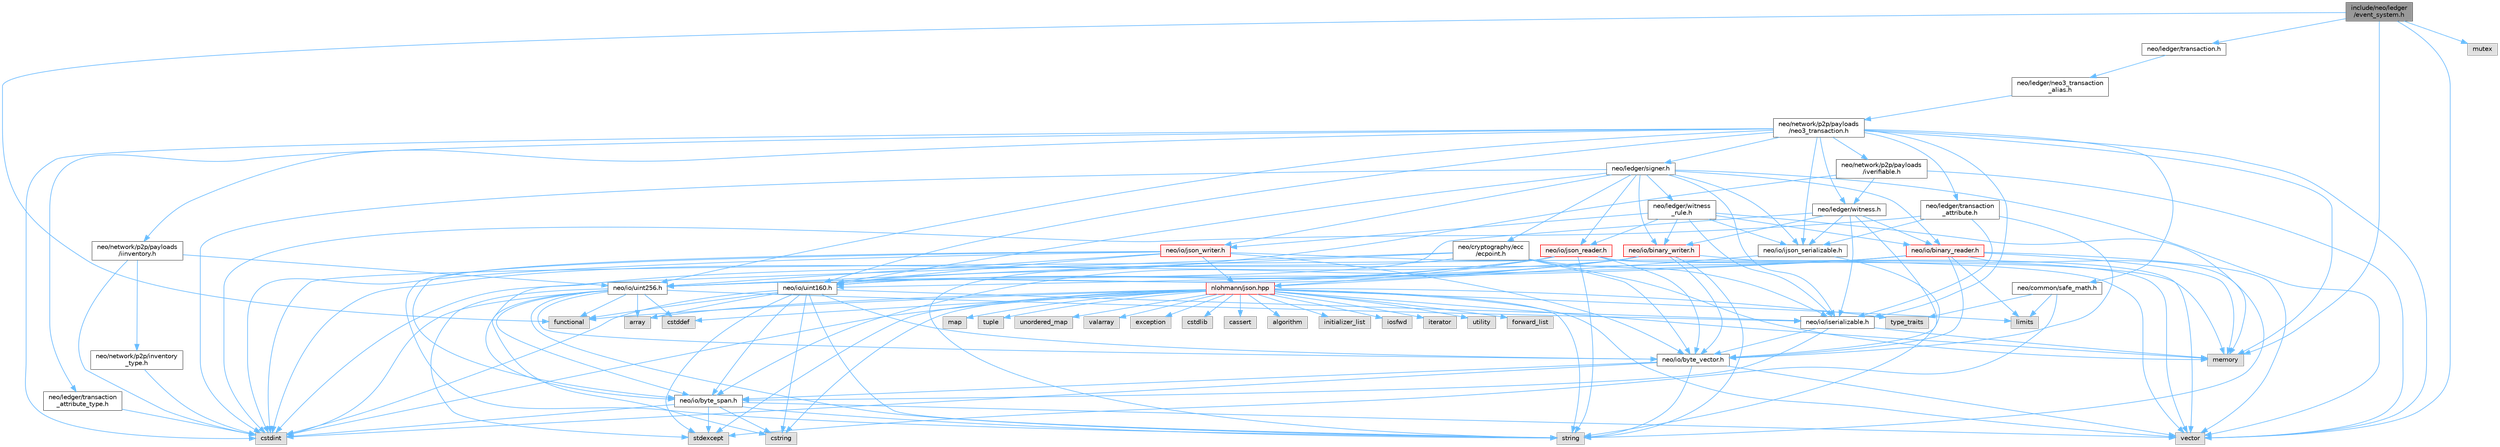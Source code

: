 digraph "include/neo/ledger/event_system.h"
{
 // LATEX_PDF_SIZE
  bgcolor="transparent";
  edge [fontname=Helvetica,fontsize=10,labelfontname=Helvetica,labelfontsize=10];
  node [fontname=Helvetica,fontsize=10,shape=box,height=0.2,width=0.4];
  Node1 [id="Node000001",label="include/neo/ledger\l/event_system.h",height=0.2,width=0.4,color="gray40", fillcolor="grey60", style="filled", fontcolor="black",tooltip=" "];
  Node1 -> Node2 [id="edge1_Node000001_Node000002",color="steelblue1",style="solid",tooltip=" "];
  Node2 [id="Node000002",label="functional",height=0.2,width=0.4,color="grey60", fillcolor="#E0E0E0", style="filled",tooltip=" "];
  Node1 -> Node3 [id="edge2_Node000001_Node000003",color="steelblue1",style="solid",tooltip=" "];
  Node3 [id="Node000003",label="memory",height=0.2,width=0.4,color="grey60", fillcolor="#E0E0E0", style="filled",tooltip=" "];
  Node1 -> Node4 [id="edge3_Node000001_Node000004",color="steelblue1",style="solid",tooltip=" "];
  Node4 [id="Node000004",label="mutex",height=0.2,width=0.4,color="grey60", fillcolor="#E0E0E0", style="filled",tooltip=" "];
  Node1 -> Node5 [id="edge4_Node000001_Node000005",color="steelblue1",style="solid",tooltip=" "];
  Node5 [id="Node000005",label="vector",height=0.2,width=0.4,color="grey60", fillcolor="#E0E0E0", style="filled",tooltip=" "];
  Node1 -> Node6 [id="edge5_Node000001_Node000006",color="steelblue1",style="solid",tooltip=" "];
  Node6 [id="Node000006",label="neo/ledger/transaction.h",height=0.2,width=0.4,color="grey40", fillcolor="white", style="filled",URL="$ledger_2transaction_8h.html",tooltip=" "];
  Node6 -> Node7 [id="edge6_Node000006_Node000007",color="steelblue1",style="solid",tooltip=" "];
  Node7 [id="Node000007",label="neo/ledger/neo3_transaction\l_alias.h",height=0.2,width=0.4,color="grey40", fillcolor="white", style="filled",URL="$neo3__transaction__alias_8h.html",tooltip=" "];
  Node7 -> Node8 [id="edge7_Node000007_Node000008",color="steelblue1",style="solid",tooltip=" "];
  Node8 [id="Node000008",label="neo/network/p2p/payloads\l/neo3_transaction.h",height=0.2,width=0.4,color="grey40", fillcolor="white", style="filled",URL="$neo3__transaction_8h.html",tooltip=" "];
  Node8 -> Node9 [id="edge8_Node000008_Node000009",color="steelblue1",style="solid",tooltip=" "];
  Node9 [id="Node000009",label="neo/common/safe_math.h",height=0.2,width=0.4,color="grey40", fillcolor="white", style="filled",URL="$safe__math_8h.html",tooltip=" "];
  Node9 -> Node10 [id="edge9_Node000009_Node000010",color="steelblue1",style="solid",tooltip=" "];
  Node10 [id="Node000010",label="limits",height=0.2,width=0.4,color="grey60", fillcolor="#E0E0E0", style="filled",tooltip=" "];
  Node9 -> Node11 [id="edge10_Node000009_Node000011",color="steelblue1",style="solid",tooltip=" "];
  Node11 [id="Node000011",label="stdexcept",height=0.2,width=0.4,color="grey60", fillcolor="#E0E0E0", style="filled",tooltip=" "];
  Node9 -> Node12 [id="edge11_Node000009_Node000012",color="steelblue1",style="solid",tooltip=" "];
  Node12 [id="Node000012",label="type_traits",height=0.2,width=0.4,color="grey60", fillcolor="#E0E0E0", style="filled",tooltip=" "];
  Node8 -> Node13 [id="edge12_Node000008_Node000013",color="steelblue1",style="solid",tooltip=" "];
  Node13 [id="Node000013",label="neo/io/ijson_serializable.h",height=0.2,width=0.4,color="grey40", fillcolor="white", style="filled",URL="$ijson__serializable_8h.html",tooltip=" "];
  Node13 -> Node14 [id="edge13_Node000013_Node000014",color="steelblue1",style="solid",tooltip=" "];
  Node14 [id="Node000014",label="nlohmann/json.hpp",height=0.2,width=0.4,color="red", fillcolor="#FFF0F0", style="filled",URL="$json_8hpp.html",tooltip=" "];
  Node14 -> Node15 [id="edge14_Node000014_Node000015",color="steelblue1",style="solid",tooltip=" "];
  Node15 [id="Node000015",label="algorithm",height=0.2,width=0.4,color="grey60", fillcolor="#E0E0E0", style="filled",tooltip=" "];
  Node14 -> Node16 [id="edge15_Node000014_Node000016",color="steelblue1",style="solid",tooltip=" "];
  Node16 [id="Node000016",label="cstddef",height=0.2,width=0.4,color="grey60", fillcolor="#E0E0E0", style="filled",tooltip=" "];
  Node14 -> Node2 [id="edge16_Node000014_Node000002",color="steelblue1",style="solid",tooltip=" "];
  Node14 -> Node17 [id="edge17_Node000014_Node000017",color="steelblue1",style="solid",tooltip=" "];
  Node17 [id="Node000017",label="initializer_list",height=0.2,width=0.4,color="grey60", fillcolor="#E0E0E0", style="filled",tooltip=" "];
  Node14 -> Node18 [id="edge18_Node000014_Node000018",color="steelblue1",style="solid",tooltip=" "];
  Node18 [id="Node000018",label="iosfwd",height=0.2,width=0.4,color="grey60", fillcolor="#E0E0E0", style="filled",tooltip=" "];
  Node14 -> Node19 [id="edge19_Node000014_Node000019",color="steelblue1",style="solid",tooltip=" "];
  Node19 [id="Node000019",label="iterator",height=0.2,width=0.4,color="grey60", fillcolor="#E0E0E0", style="filled",tooltip=" "];
  Node14 -> Node3 [id="edge20_Node000014_Node000003",color="steelblue1",style="solid",tooltip=" "];
  Node14 -> Node20 [id="edge21_Node000014_Node000020",color="steelblue1",style="solid",tooltip=" "];
  Node20 [id="Node000020",label="string",height=0.2,width=0.4,color="grey60", fillcolor="#E0E0E0", style="filled",tooltip=" "];
  Node14 -> Node21 [id="edge22_Node000014_Node000021",color="steelblue1",style="solid",tooltip=" "];
  Node21 [id="Node000021",label="utility",height=0.2,width=0.4,color="grey60", fillcolor="#E0E0E0", style="filled",tooltip=" "];
  Node14 -> Node5 [id="edge23_Node000014_Node000005",color="steelblue1",style="solid",tooltip=" "];
  Node14 -> Node22 [id="edge24_Node000014_Node000022",color="steelblue1",style="solid",tooltip=" "];
  Node22 [id="Node000022",label="array",height=0.2,width=0.4,color="grey60", fillcolor="#E0E0E0", style="filled",tooltip=" "];
  Node14 -> Node23 [id="edge25_Node000014_Node000023",color="steelblue1",style="solid",tooltip=" "];
  Node23 [id="Node000023",label="forward_list",height=0.2,width=0.4,color="grey60", fillcolor="#E0E0E0", style="filled",tooltip=" "];
  Node14 -> Node24 [id="edge26_Node000014_Node000024",color="steelblue1",style="solid",tooltip=" "];
  Node24 [id="Node000024",label="map",height=0.2,width=0.4,color="grey60", fillcolor="#E0E0E0", style="filled",tooltip=" "];
  Node14 -> Node25 [id="edge27_Node000014_Node000025",color="steelblue1",style="solid",tooltip=" "];
  Node25 [id="Node000025",label="tuple",height=0.2,width=0.4,color="grey60", fillcolor="#E0E0E0", style="filled",tooltip=" "];
  Node14 -> Node12 [id="edge28_Node000014_Node000012",color="steelblue1",style="solid",tooltip=" "];
  Node14 -> Node26 [id="edge29_Node000014_Node000026",color="steelblue1",style="solid",tooltip=" "];
  Node26 [id="Node000026",label="unordered_map",height=0.2,width=0.4,color="grey60", fillcolor="#E0E0E0", style="filled",tooltip=" "];
  Node14 -> Node27 [id="edge30_Node000014_Node000027",color="steelblue1",style="solid",tooltip=" "];
  Node27 [id="Node000027",label="valarray",height=0.2,width=0.4,color="grey60", fillcolor="#E0E0E0", style="filled",tooltip=" "];
  Node14 -> Node28 [id="edge31_Node000014_Node000028",color="steelblue1",style="solid",tooltip=" "];
  Node28 [id="Node000028",label="exception",height=0.2,width=0.4,color="grey60", fillcolor="#E0E0E0", style="filled",tooltip=" "];
  Node14 -> Node11 [id="edge32_Node000014_Node000011",color="steelblue1",style="solid",tooltip=" "];
  Node14 -> Node29 [id="edge33_Node000014_Node000029",color="steelblue1",style="solid",tooltip=" "];
  Node29 [id="Node000029",label="cstdint",height=0.2,width=0.4,color="grey60", fillcolor="#E0E0E0", style="filled",tooltip=" "];
  Node14 -> Node30 [id="edge34_Node000014_Node000030",color="steelblue1",style="solid",tooltip=" "];
  Node30 [id="Node000030",label="cstdlib",height=0.2,width=0.4,color="grey60", fillcolor="#E0E0E0", style="filled",tooltip=" "];
  Node14 -> Node31 [id="edge35_Node000014_Node000031",color="steelblue1",style="solid",tooltip=" "];
  Node31 [id="Node000031",label="cassert",height=0.2,width=0.4,color="grey60", fillcolor="#E0E0E0", style="filled",tooltip=" "];
  Node14 -> Node10 [id="edge36_Node000014_Node000010",color="steelblue1",style="solid",tooltip=" "];
  Node14 -> Node32 [id="edge37_Node000014_Node000032",color="steelblue1",style="solid",tooltip=" "];
  Node32 [id="Node000032",label="cstring",height=0.2,width=0.4,color="grey60", fillcolor="#E0E0E0", style="filled",tooltip=" "];
  Node13 -> Node20 [id="edge38_Node000013_Node000020",color="steelblue1",style="solid",tooltip=" "];
  Node8 -> Node43 [id="edge39_Node000008_Node000043",color="steelblue1",style="solid",tooltip=" "];
  Node43 [id="Node000043",label="neo/io/iserializable.h",height=0.2,width=0.4,color="grey40", fillcolor="white", style="filled",URL="$iserializable_8h.html",tooltip=" "];
  Node43 -> Node44 [id="edge40_Node000043_Node000044",color="steelblue1",style="solid",tooltip=" "];
  Node44 [id="Node000044",label="neo/io/byte_span.h",height=0.2,width=0.4,color="grey40", fillcolor="white", style="filled",URL="$io_2byte__span_8h.html",tooltip=" "];
  Node44 -> Node29 [id="edge41_Node000044_Node000029",color="steelblue1",style="solid",tooltip=" "];
  Node44 -> Node32 [id="edge42_Node000044_Node000032",color="steelblue1",style="solid",tooltip=" "];
  Node44 -> Node11 [id="edge43_Node000044_Node000011",color="steelblue1",style="solid",tooltip=" "];
  Node44 -> Node20 [id="edge44_Node000044_Node000020",color="steelblue1",style="solid",tooltip=" "];
  Node44 -> Node5 [id="edge45_Node000044_Node000005",color="steelblue1",style="solid",tooltip=" "];
  Node43 -> Node45 [id="edge46_Node000043_Node000045",color="steelblue1",style="solid",tooltip=" "];
  Node45 [id="Node000045",label="neo/io/byte_vector.h",height=0.2,width=0.4,color="grey40", fillcolor="white", style="filled",URL="$io_2byte__vector_8h.html",tooltip=" "];
  Node45 -> Node44 [id="edge47_Node000045_Node000044",color="steelblue1",style="solid",tooltip=" "];
  Node45 -> Node29 [id="edge48_Node000045_Node000029",color="steelblue1",style="solid",tooltip=" "];
  Node45 -> Node20 [id="edge49_Node000045_Node000020",color="steelblue1",style="solid",tooltip=" "];
  Node45 -> Node5 [id="edge50_Node000045_Node000005",color="steelblue1",style="solid",tooltip=" "];
  Node43 -> Node3 [id="edge51_Node000043_Node000003",color="steelblue1",style="solid",tooltip=" "];
  Node8 -> Node46 [id="edge52_Node000008_Node000046",color="steelblue1",style="solid",tooltip=" "];
  Node46 [id="Node000046",label="neo/io/uint160.h",height=0.2,width=0.4,color="grey40", fillcolor="white", style="filled",URL="$uint160_8h.html",tooltip=" "];
  Node46 -> Node44 [id="edge53_Node000046_Node000044",color="steelblue1",style="solid",tooltip=" "];
  Node46 -> Node45 [id="edge54_Node000046_Node000045",color="steelblue1",style="solid",tooltip=" "];
  Node46 -> Node43 [id="edge55_Node000046_Node000043",color="steelblue1",style="solid",tooltip=" "];
  Node46 -> Node22 [id="edge56_Node000046_Node000022",color="steelblue1",style="solid",tooltip=" "];
  Node46 -> Node29 [id="edge57_Node000046_Node000029",color="steelblue1",style="solid",tooltip=" "];
  Node46 -> Node32 [id="edge58_Node000046_Node000032",color="steelblue1",style="solid",tooltip=" "];
  Node46 -> Node2 [id="edge59_Node000046_Node000002",color="steelblue1",style="solid",tooltip=" "];
  Node46 -> Node11 [id="edge60_Node000046_Node000011",color="steelblue1",style="solid",tooltip=" "];
  Node46 -> Node20 [id="edge61_Node000046_Node000020",color="steelblue1",style="solid",tooltip=" "];
  Node8 -> Node47 [id="edge62_Node000008_Node000047",color="steelblue1",style="solid",tooltip=" "];
  Node47 [id="Node000047",label="neo/io/uint256.h",height=0.2,width=0.4,color="grey40", fillcolor="white", style="filled",URL="$uint256_8h.html",tooltip=" "];
  Node47 -> Node44 [id="edge63_Node000047_Node000044",color="steelblue1",style="solid",tooltip=" "];
  Node47 -> Node45 [id="edge64_Node000047_Node000045",color="steelblue1",style="solid",tooltip=" "];
  Node47 -> Node43 [id="edge65_Node000047_Node000043",color="steelblue1",style="solid",tooltip=" "];
  Node47 -> Node22 [id="edge66_Node000047_Node000022",color="steelblue1",style="solid",tooltip=" "];
  Node47 -> Node16 [id="edge67_Node000047_Node000016",color="steelblue1",style="solid",tooltip=" "];
  Node47 -> Node29 [id="edge68_Node000047_Node000029",color="steelblue1",style="solid",tooltip=" "];
  Node47 -> Node32 [id="edge69_Node000047_Node000032",color="steelblue1",style="solid",tooltip=" "];
  Node47 -> Node2 [id="edge70_Node000047_Node000002",color="steelblue1",style="solid",tooltip=" "];
  Node47 -> Node11 [id="edge71_Node000047_Node000011",color="steelblue1",style="solid",tooltip=" "];
  Node47 -> Node20 [id="edge72_Node000047_Node000020",color="steelblue1",style="solid",tooltip=" "];
  Node8 -> Node48 [id="edge73_Node000008_Node000048",color="steelblue1",style="solid",tooltip=" "];
  Node48 [id="Node000048",label="neo/ledger/signer.h",height=0.2,width=0.4,color="grey40", fillcolor="white", style="filled",URL="$signer_8h.html",tooltip=" "];
  Node48 -> Node49 [id="edge74_Node000048_Node000049",color="steelblue1",style="solid",tooltip=" "];
  Node49 [id="Node000049",label="neo/cryptography/ecc\l/ecpoint.h",height=0.2,width=0.4,color="grey40", fillcolor="white", style="filled",URL="$ecpoint_8h.html",tooltip=" "];
  Node49 -> Node44 [id="edge75_Node000049_Node000044",color="steelblue1",style="solid",tooltip=" "];
  Node49 -> Node45 [id="edge76_Node000049_Node000045",color="steelblue1",style="solid",tooltip=" "];
  Node49 -> Node43 [id="edge77_Node000049_Node000043",color="steelblue1",style="solid",tooltip=" "];
  Node49 -> Node47 [id="edge78_Node000049_Node000047",color="steelblue1",style="solid",tooltip=" "];
  Node49 -> Node3 [id="edge79_Node000049_Node000003",color="steelblue1",style="solid",tooltip=" "];
  Node49 -> Node20 [id="edge80_Node000049_Node000020",color="steelblue1",style="solid",tooltip=" "];
  Node48 -> Node50 [id="edge81_Node000048_Node000050",color="steelblue1",style="solid",tooltip=" "];
  Node50 [id="Node000050",label="neo/io/binary_reader.h",height=0.2,width=0.4,color="red", fillcolor="#FFF0F0", style="filled",URL="$binary__reader_8h.html",tooltip=" "];
  Node50 -> Node45 [id="edge82_Node000050_Node000045",color="steelblue1",style="solid",tooltip=" "];
  Node50 -> Node46 [id="edge83_Node000050_Node000046",color="steelblue1",style="solid",tooltip=" "];
  Node50 -> Node47 [id="edge84_Node000050_Node000047",color="steelblue1",style="solid",tooltip=" "];
  Node50 -> Node29 [id="edge85_Node000050_Node000029",color="steelblue1",style="solid",tooltip=" "];
  Node50 -> Node10 [id="edge86_Node000050_Node000010",color="steelblue1",style="solid",tooltip=" "];
  Node50 -> Node3 [id="edge87_Node000050_Node000003",color="steelblue1",style="solid",tooltip=" "];
  Node50 -> Node20 [id="edge88_Node000050_Node000020",color="steelblue1",style="solid",tooltip=" "];
  Node50 -> Node5 [id="edge89_Node000050_Node000005",color="steelblue1",style="solid",tooltip=" "];
  Node48 -> Node53 [id="edge90_Node000048_Node000053",color="steelblue1",style="solid",tooltip=" "];
  Node53 [id="Node000053",label="neo/io/binary_writer.h",height=0.2,width=0.4,color="red", fillcolor="#FFF0F0", style="filled",URL="$binary__writer_8h.html",tooltip=" "];
  Node53 -> Node44 [id="edge91_Node000053_Node000044",color="steelblue1",style="solid",tooltip=" "];
  Node53 -> Node45 [id="edge92_Node000053_Node000045",color="steelblue1",style="solid",tooltip=" "];
  Node53 -> Node46 [id="edge93_Node000053_Node000046",color="steelblue1",style="solid",tooltip=" "];
  Node53 -> Node47 [id="edge94_Node000053_Node000047",color="steelblue1",style="solid",tooltip=" "];
  Node53 -> Node29 [id="edge95_Node000053_Node000029",color="steelblue1",style="solid",tooltip=" "];
  Node53 -> Node20 [id="edge96_Node000053_Node000020",color="steelblue1",style="solid",tooltip=" "];
  Node53 -> Node5 [id="edge97_Node000053_Node000005",color="steelblue1",style="solid",tooltip=" "];
  Node48 -> Node13 [id="edge98_Node000048_Node000013",color="steelblue1",style="solid",tooltip=" "];
  Node48 -> Node43 [id="edge99_Node000048_Node000043",color="steelblue1",style="solid",tooltip=" "];
  Node48 -> Node54 [id="edge100_Node000048_Node000054",color="steelblue1",style="solid",tooltip=" "];
  Node54 [id="Node000054",label="neo/io/json_reader.h",height=0.2,width=0.4,color="red", fillcolor="#FFF0F0", style="filled",URL="$json__reader_8h.html",tooltip=" "];
  Node54 -> Node45 [id="edge101_Node000054_Node000045",color="steelblue1",style="solid",tooltip=" "];
  Node54 -> Node46 [id="edge102_Node000054_Node000046",color="steelblue1",style="solid",tooltip=" "];
  Node54 -> Node47 [id="edge103_Node000054_Node000047",color="steelblue1",style="solid",tooltip=" "];
  Node54 -> Node29 [id="edge104_Node000054_Node000029",color="steelblue1",style="solid",tooltip=" "];
  Node54 -> Node3 [id="edge105_Node000054_Node000003",color="steelblue1",style="solid",tooltip=" "];
  Node54 -> Node14 [id="edge106_Node000054_Node000014",color="steelblue1",style="solid",tooltip=" "];
  Node54 -> Node20 [id="edge107_Node000054_Node000020",color="steelblue1",style="solid",tooltip=" "];
  Node54 -> Node5 [id="edge108_Node000054_Node000005",color="steelblue1",style="solid",tooltip=" "];
  Node48 -> Node56 [id="edge109_Node000048_Node000056",color="steelblue1",style="solid",tooltip=" "];
  Node56 [id="Node000056",label="neo/io/json_writer.h",height=0.2,width=0.4,color="red", fillcolor="#FFF0F0", style="filled",URL="$json__writer_8h.html",tooltip=" "];
  Node56 -> Node44 [id="edge110_Node000056_Node000044",color="steelblue1",style="solid",tooltip=" "];
  Node56 -> Node45 [id="edge111_Node000056_Node000045",color="steelblue1",style="solid",tooltip=" "];
  Node56 -> Node46 [id="edge112_Node000056_Node000046",color="steelblue1",style="solid",tooltip=" "];
  Node56 -> Node47 [id="edge113_Node000056_Node000047",color="steelblue1",style="solid",tooltip=" "];
  Node56 -> Node29 [id="edge114_Node000056_Node000029",color="steelblue1",style="solid",tooltip=" "];
  Node56 -> Node14 [id="edge115_Node000056_Node000014",color="steelblue1",style="solid",tooltip=" "];
  Node56 -> Node20 [id="edge116_Node000056_Node000020",color="steelblue1",style="solid",tooltip=" "];
  Node56 -> Node5 [id="edge117_Node000056_Node000005",color="steelblue1",style="solid",tooltip=" "];
  Node48 -> Node46 [id="edge118_Node000048_Node000046",color="steelblue1",style="solid",tooltip=" "];
  Node48 -> Node57 [id="edge119_Node000048_Node000057",color="steelblue1",style="solid",tooltip=" "];
  Node57 [id="Node000057",label="neo/ledger/witness\l_rule.h",height=0.2,width=0.4,color="grey40", fillcolor="white", style="filled",URL="$witness__rule_8h.html",tooltip=" "];
  Node57 -> Node50 [id="edge120_Node000057_Node000050",color="steelblue1",style="solid",tooltip=" "];
  Node57 -> Node53 [id="edge121_Node000057_Node000053",color="steelblue1",style="solid",tooltip=" "];
  Node57 -> Node13 [id="edge122_Node000057_Node000013",color="steelblue1",style="solid",tooltip=" "];
  Node57 -> Node43 [id="edge123_Node000057_Node000043",color="steelblue1",style="solid",tooltip=" "];
  Node57 -> Node54 [id="edge124_Node000057_Node000054",color="steelblue1",style="solid",tooltip=" "];
  Node57 -> Node56 [id="edge125_Node000057_Node000056",color="steelblue1",style="solid",tooltip=" "];
  Node57 -> Node3 [id="edge126_Node000057_Node000003",color="steelblue1",style="solid",tooltip=" "];
  Node48 -> Node29 [id="edge127_Node000048_Node000029",color="steelblue1",style="solid",tooltip=" "];
  Node48 -> Node5 [id="edge128_Node000048_Node000005",color="steelblue1",style="solid",tooltip=" "];
  Node8 -> Node58 [id="edge129_Node000008_Node000058",color="steelblue1",style="solid",tooltip=" "];
  Node58 [id="Node000058",label="neo/ledger/transaction\l_attribute.h",height=0.2,width=0.4,color="grey40", fillcolor="white", style="filled",URL="$transaction__attribute_8h.html",tooltip=" "];
  Node58 -> Node45 [id="edge130_Node000058_Node000045",color="steelblue1",style="solid",tooltip=" "];
  Node58 -> Node13 [id="edge131_Node000058_Node000013",color="steelblue1",style="solid",tooltip=" "];
  Node58 -> Node43 [id="edge132_Node000058_Node000043",color="steelblue1",style="solid",tooltip=" "];
  Node58 -> Node29 [id="edge133_Node000058_Node000029",color="steelblue1",style="solid",tooltip=" "];
  Node8 -> Node59 [id="edge134_Node000008_Node000059",color="steelblue1",style="solid",tooltip=" "];
  Node59 [id="Node000059",label="neo/ledger/transaction\l_attribute_type.h",height=0.2,width=0.4,color="grey40", fillcolor="white", style="filled",URL="$transaction__attribute__type_8h.html",tooltip=" "];
  Node59 -> Node29 [id="edge135_Node000059_Node000029",color="steelblue1",style="solid",tooltip=" "];
  Node8 -> Node60 [id="edge136_Node000008_Node000060",color="steelblue1",style="solid",tooltip=" "];
  Node60 [id="Node000060",label="neo/ledger/witness.h",height=0.2,width=0.4,color="grey40", fillcolor="white", style="filled",URL="$ledger_2witness_8h.html",tooltip=" "];
  Node60 -> Node50 [id="edge137_Node000060_Node000050",color="steelblue1",style="solid",tooltip=" "];
  Node60 -> Node53 [id="edge138_Node000060_Node000053",color="steelblue1",style="solid",tooltip=" "];
  Node60 -> Node45 [id="edge139_Node000060_Node000045",color="steelblue1",style="solid",tooltip=" "];
  Node60 -> Node13 [id="edge140_Node000060_Node000013",color="steelblue1",style="solid",tooltip=" "];
  Node60 -> Node43 [id="edge141_Node000060_Node000043",color="steelblue1",style="solid",tooltip=" "];
  Node60 -> Node46 [id="edge142_Node000060_Node000046",color="steelblue1",style="solid",tooltip=" "];
  Node8 -> Node61 [id="edge143_Node000008_Node000061",color="steelblue1",style="solid",tooltip=" "];
  Node61 [id="Node000061",label="neo/network/p2p/payloads\l/iinventory.h",height=0.2,width=0.4,color="grey40", fillcolor="white", style="filled",URL="$payloads_2iinventory_8h.html",tooltip=" "];
  Node61 -> Node47 [id="edge144_Node000061_Node000047",color="steelblue1",style="solid",tooltip=" "];
  Node61 -> Node62 [id="edge145_Node000061_Node000062",color="steelblue1",style="solid",tooltip=" "];
  Node62 [id="Node000062",label="neo/network/p2p/inventory\l_type.h",height=0.2,width=0.4,color="grey40", fillcolor="white", style="filled",URL="$p2p_2inventory__type_8h.html",tooltip=" "];
  Node62 -> Node29 [id="edge146_Node000062_Node000029",color="steelblue1",style="solid",tooltip=" "];
  Node61 -> Node29 [id="edge147_Node000061_Node000029",color="steelblue1",style="solid",tooltip=" "];
  Node8 -> Node63 [id="edge148_Node000008_Node000063",color="steelblue1",style="solid",tooltip=" "];
  Node63 [id="Node000063",label="neo/network/p2p/payloads\l/iverifiable.h",height=0.2,width=0.4,color="grey40", fillcolor="white", style="filled",URL="$iverifiable_8h.html",tooltip=" "];
  Node63 -> Node46 [id="edge149_Node000063_Node000046",color="steelblue1",style="solid",tooltip=" "];
  Node63 -> Node60 [id="edge150_Node000063_Node000060",color="steelblue1",style="solid",tooltip=" "];
  Node63 -> Node5 [id="edge151_Node000063_Node000005",color="steelblue1",style="solid",tooltip=" "];
  Node8 -> Node29 [id="edge152_Node000008_Node000029",color="steelblue1",style="solid",tooltip=" "];
  Node8 -> Node3 [id="edge153_Node000008_Node000003",color="steelblue1",style="solid",tooltip=" "];
  Node8 -> Node5 [id="edge154_Node000008_Node000005",color="steelblue1",style="solid",tooltip=" "];
}

